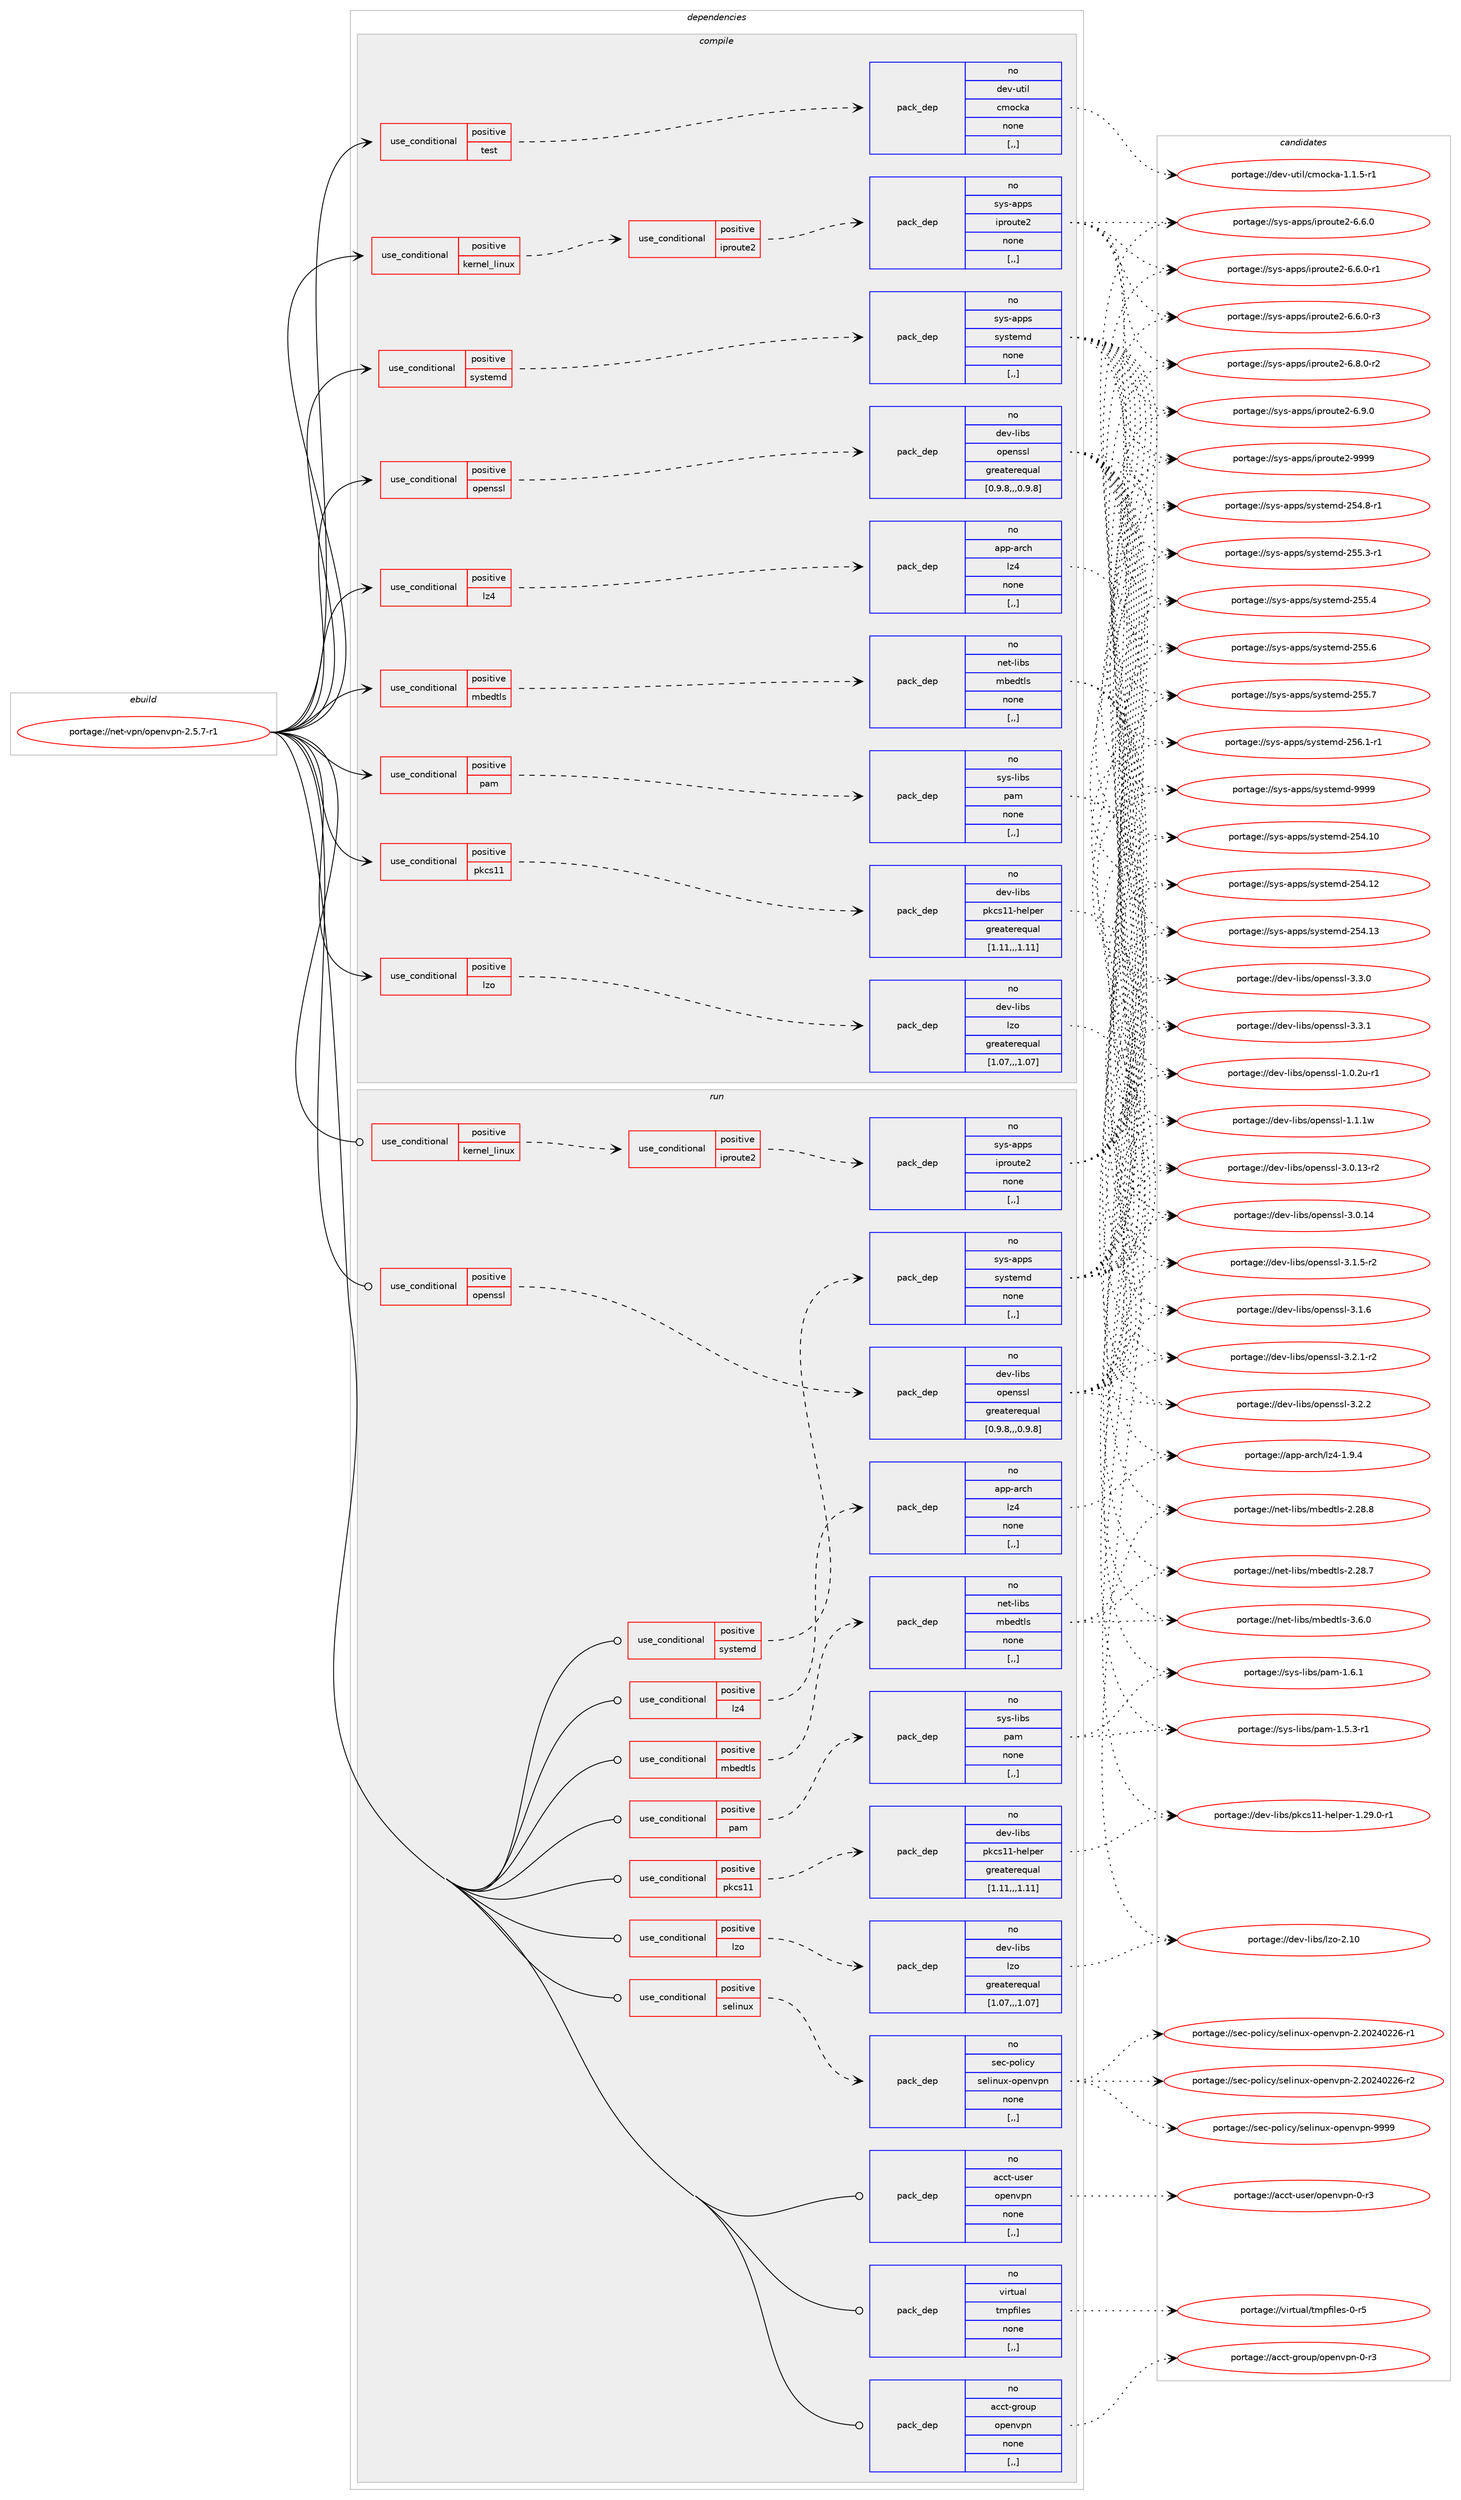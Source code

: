 digraph prolog {

# *************
# Graph options
# *************

newrank=true;
concentrate=true;
compound=true;
graph [rankdir=LR,fontname=Helvetica,fontsize=10,ranksep=1.5];#, ranksep=2.5, nodesep=0.2];
edge  [arrowhead=vee];
node  [fontname=Helvetica,fontsize=10];

# **********
# The ebuild
# **********

subgraph cluster_leftcol {
color=gray;
rank=same;
label=<<i>ebuild</i>>;
id [label="portage://net-vpn/openvpn-2.5.7-r1", color=red, width=4, href="../net-vpn/openvpn-2.5.7-r1.svg"];
}

# ****************
# The dependencies
# ****************

subgraph cluster_midcol {
color=gray;
label=<<i>dependencies</i>>;
subgraph cluster_compile {
fillcolor="#eeeeee";
style=filled;
label=<<i>compile</i>>;
subgraph cond99731 {
dependency377729 [label=<<TABLE BORDER="0" CELLBORDER="1" CELLSPACING="0" CELLPADDING="4"><TR><TD ROWSPAN="3" CELLPADDING="10">use_conditional</TD></TR><TR><TD>positive</TD></TR><TR><TD>kernel_linux</TD></TR></TABLE>>, shape=none, color=red];
subgraph cond99732 {
dependency377730 [label=<<TABLE BORDER="0" CELLBORDER="1" CELLSPACING="0" CELLPADDING="4"><TR><TD ROWSPAN="3" CELLPADDING="10">use_conditional</TD></TR><TR><TD>positive</TD></TR><TR><TD>iproute2</TD></TR></TABLE>>, shape=none, color=red];
subgraph pack275272 {
dependency377731 [label=<<TABLE BORDER="0" CELLBORDER="1" CELLSPACING="0" CELLPADDING="4" WIDTH="220"><TR><TD ROWSPAN="6" CELLPADDING="30">pack_dep</TD></TR><TR><TD WIDTH="110">no</TD></TR><TR><TD>sys-apps</TD></TR><TR><TD>iproute2</TD></TR><TR><TD>none</TD></TR><TR><TD>[,,]</TD></TR></TABLE>>, shape=none, color=blue];
}
dependency377730:e -> dependency377731:w [weight=20,style="dashed",arrowhead="vee"];
}
dependency377729:e -> dependency377730:w [weight=20,style="dashed",arrowhead="vee"];
}
id:e -> dependency377729:w [weight=20,style="solid",arrowhead="vee"];
subgraph cond99733 {
dependency377732 [label=<<TABLE BORDER="0" CELLBORDER="1" CELLSPACING="0" CELLPADDING="4"><TR><TD ROWSPAN="3" CELLPADDING="10">use_conditional</TD></TR><TR><TD>positive</TD></TR><TR><TD>lz4</TD></TR></TABLE>>, shape=none, color=red];
subgraph pack275273 {
dependency377733 [label=<<TABLE BORDER="0" CELLBORDER="1" CELLSPACING="0" CELLPADDING="4" WIDTH="220"><TR><TD ROWSPAN="6" CELLPADDING="30">pack_dep</TD></TR><TR><TD WIDTH="110">no</TD></TR><TR><TD>app-arch</TD></TR><TR><TD>lz4</TD></TR><TR><TD>none</TD></TR><TR><TD>[,,]</TD></TR></TABLE>>, shape=none, color=blue];
}
dependency377732:e -> dependency377733:w [weight=20,style="dashed",arrowhead="vee"];
}
id:e -> dependency377732:w [weight=20,style="solid",arrowhead="vee"];
subgraph cond99734 {
dependency377734 [label=<<TABLE BORDER="0" CELLBORDER="1" CELLSPACING="0" CELLPADDING="4"><TR><TD ROWSPAN="3" CELLPADDING="10">use_conditional</TD></TR><TR><TD>positive</TD></TR><TR><TD>lzo</TD></TR></TABLE>>, shape=none, color=red];
subgraph pack275274 {
dependency377735 [label=<<TABLE BORDER="0" CELLBORDER="1" CELLSPACING="0" CELLPADDING="4" WIDTH="220"><TR><TD ROWSPAN="6" CELLPADDING="30">pack_dep</TD></TR><TR><TD WIDTH="110">no</TD></TR><TR><TD>dev-libs</TD></TR><TR><TD>lzo</TD></TR><TR><TD>greaterequal</TD></TR><TR><TD>[1.07,,,1.07]</TD></TR></TABLE>>, shape=none, color=blue];
}
dependency377734:e -> dependency377735:w [weight=20,style="dashed",arrowhead="vee"];
}
id:e -> dependency377734:w [weight=20,style="solid",arrowhead="vee"];
subgraph cond99735 {
dependency377736 [label=<<TABLE BORDER="0" CELLBORDER="1" CELLSPACING="0" CELLPADDING="4"><TR><TD ROWSPAN="3" CELLPADDING="10">use_conditional</TD></TR><TR><TD>positive</TD></TR><TR><TD>mbedtls</TD></TR></TABLE>>, shape=none, color=red];
subgraph pack275275 {
dependency377737 [label=<<TABLE BORDER="0" CELLBORDER="1" CELLSPACING="0" CELLPADDING="4" WIDTH="220"><TR><TD ROWSPAN="6" CELLPADDING="30">pack_dep</TD></TR><TR><TD WIDTH="110">no</TD></TR><TR><TD>net-libs</TD></TR><TR><TD>mbedtls</TD></TR><TR><TD>none</TD></TR><TR><TD>[,,]</TD></TR></TABLE>>, shape=none, color=blue];
}
dependency377736:e -> dependency377737:w [weight=20,style="dashed",arrowhead="vee"];
}
id:e -> dependency377736:w [weight=20,style="solid",arrowhead="vee"];
subgraph cond99736 {
dependency377738 [label=<<TABLE BORDER="0" CELLBORDER="1" CELLSPACING="0" CELLPADDING="4"><TR><TD ROWSPAN="3" CELLPADDING="10">use_conditional</TD></TR><TR><TD>positive</TD></TR><TR><TD>openssl</TD></TR></TABLE>>, shape=none, color=red];
subgraph pack275276 {
dependency377739 [label=<<TABLE BORDER="0" CELLBORDER="1" CELLSPACING="0" CELLPADDING="4" WIDTH="220"><TR><TD ROWSPAN="6" CELLPADDING="30">pack_dep</TD></TR><TR><TD WIDTH="110">no</TD></TR><TR><TD>dev-libs</TD></TR><TR><TD>openssl</TD></TR><TR><TD>greaterequal</TD></TR><TR><TD>[0.9.8,,,0.9.8]</TD></TR></TABLE>>, shape=none, color=blue];
}
dependency377738:e -> dependency377739:w [weight=20,style="dashed",arrowhead="vee"];
}
id:e -> dependency377738:w [weight=20,style="solid",arrowhead="vee"];
subgraph cond99737 {
dependency377740 [label=<<TABLE BORDER="0" CELLBORDER="1" CELLSPACING="0" CELLPADDING="4"><TR><TD ROWSPAN="3" CELLPADDING="10">use_conditional</TD></TR><TR><TD>positive</TD></TR><TR><TD>pam</TD></TR></TABLE>>, shape=none, color=red];
subgraph pack275277 {
dependency377741 [label=<<TABLE BORDER="0" CELLBORDER="1" CELLSPACING="0" CELLPADDING="4" WIDTH="220"><TR><TD ROWSPAN="6" CELLPADDING="30">pack_dep</TD></TR><TR><TD WIDTH="110">no</TD></TR><TR><TD>sys-libs</TD></TR><TR><TD>pam</TD></TR><TR><TD>none</TD></TR><TR><TD>[,,]</TD></TR></TABLE>>, shape=none, color=blue];
}
dependency377740:e -> dependency377741:w [weight=20,style="dashed",arrowhead="vee"];
}
id:e -> dependency377740:w [weight=20,style="solid",arrowhead="vee"];
subgraph cond99738 {
dependency377742 [label=<<TABLE BORDER="0" CELLBORDER="1" CELLSPACING="0" CELLPADDING="4"><TR><TD ROWSPAN="3" CELLPADDING="10">use_conditional</TD></TR><TR><TD>positive</TD></TR><TR><TD>pkcs11</TD></TR></TABLE>>, shape=none, color=red];
subgraph pack275278 {
dependency377743 [label=<<TABLE BORDER="0" CELLBORDER="1" CELLSPACING="0" CELLPADDING="4" WIDTH="220"><TR><TD ROWSPAN="6" CELLPADDING="30">pack_dep</TD></TR><TR><TD WIDTH="110">no</TD></TR><TR><TD>dev-libs</TD></TR><TR><TD>pkcs11-helper</TD></TR><TR><TD>greaterequal</TD></TR><TR><TD>[1.11,,,1.11]</TD></TR></TABLE>>, shape=none, color=blue];
}
dependency377742:e -> dependency377743:w [weight=20,style="dashed",arrowhead="vee"];
}
id:e -> dependency377742:w [weight=20,style="solid",arrowhead="vee"];
subgraph cond99739 {
dependency377744 [label=<<TABLE BORDER="0" CELLBORDER="1" CELLSPACING="0" CELLPADDING="4"><TR><TD ROWSPAN="3" CELLPADDING="10">use_conditional</TD></TR><TR><TD>positive</TD></TR><TR><TD>systemd</TD></TR></TABLE>>, shape=none, color=red];
subgraph pack275279 {
dependency377745 [label=<<TABLE BORDER="0" CELLBORDER="1" CELLSPACING="0" CELLPADDING="4" WIDTH="220"><TR><TD ROWSPAN="6" CELLPADDING="30">pack_dep</TD></TR><TR><TD WIDTH="110">no</TD></TR><TR><TD>sys-apps</TD></TR><TR><TD>systemd</TD></TR><TR><TD>none</TD></TR><TR><TD>[,,]</TD></TR></TABLE>>, shape=none, color=blue];
}
dependency377744:e -> dependency377745:w [weight=20,style="dashed",arrowhead="vee"];
}
id:e -> dependency377744:w [weight=20,style="solid",arrowhead="vee"];
subgraph cond99740 {
dependency377746 [label=<<TABLE BORDER="0" CELLBORDER="1" CELLSPACING="0" CELLPADDING="4"><TR><TD ROWSPAN="3" CELLPADDING="10">use_conditional</TD></TR><TR><TD>positive</TD></TR><TR><TD>test</TD></TR></TABLE>>, shape=none, color=red];
subgraph pack275280 {
dependency377747 [label=<<TABLE BORDER="0" CELLBORDER="1" CELLSPACING="0" CELLPADDING="4" WIDTH="220"><TR><TD ROWSPAN="6" CELLPADDING="30">pack_dep</TD></TR><TR><TD WIDTH="110">no</TD></TR><TR><TD>dev-util</TD></TR><TR><TD>cmocka</TD></TR><TR><TD>none</TD></TR><TR><TD>[,,]</TD></TR></TABLE>>, shape=none, color=blue];
}
dependency377746:e -> dependency377747:w [weight=20,style="dashed",arrowhead="vee"];
}
id:e -> dependency377746:w [weight=20,style="solid",arrowhead="vee"];
}
subgraph cluster_compileandrun {
fillcolor="#eeeeee";
style=filled;
label=<<i>compile and run</i>>;
}
subgraph cluster_run {
fillcolor="#eeeeee";
style=filled;
label=<<i>run</i>>;
subgraph cond99741 {
dependency377748 [label=<<TABLE BORDER="0" CELLBORDER="1" CELLSPACING="0" CELLPADDING="4"><TR><TD ROWSPAN="3" CELLPADDING="10">use_conditional</TD></TR><TR><TD>positive</TD></TR><TR><TD>kernel_linux</TD></TR></TABLE>>, shape=none, color=red];
subgraph cond99742 {
dependency377749 [label=<<TABLE BORDER="0" CELLBORDER="1" CELLSPACING="0" CELLPADDING="4"><TR><TD ROWSPAN="3" CELLPADDING="10">use_conditional</TD></TR><TR><TD>positive</TD></TR><TR><TD>iproute2</TD></TR></TABLE>>, shape=none, color=red];
subgraph pack275281 {
dependency377750 [label=<<TABLE BORDER="0" CELLBORDER="1" CELLSPACING="0" CELLPADDING="4" WIDTH="220"><TR><TD ROWSPAN="6" CELLPADDING="30">pack_dep</TD></TR><TR><TD WIDTH="110">no</TD></TR><TR><TD>sys-apps</TD></TR><TR><TD>iproute2</TD></TR><TR><TD>none</TD></TR><TR><TD>[,,]</TD></TR></TABLE>>, shape=none, color=blue];
}
dependency377749:e -> dependency377750:w [weight=20,style="dashed",arrowhead="vee"];
}
dependency377748:e -> dependency377749:w [weight=20,style="dashed",arrowhead="vee"];
}
id:e -> dependency377748:w [weight=20,style="solid",arrowhead="odot"];
subgraph cond99743 {
dependency377751 [label=<<TABLE BORDER="0" CELLBORDER="1" CELLSPACING="0" CELLPADDING="4"><TR><TD ROWSPAN="3" CELLPADDING="10">use_conditional</TD></TR><TR><TD>positive</TD></TR><TR><TD>lz4</TD></TR></TABLE>>, shape=none, color=red];
subgraph pack275282 {
dependency377752 [label=<<TABLE BORDER="0" CELLBORDER="1" CELLSPACING="0" CELLPADDING="4" WIDTH="220"><TR><TD ROWSPAN="6" CELLPADDING="30">pack_dep</TD></TR><TR><TD WIDTH="110">no</TD></TR><TR><TD>app-arch</TD></TR><TR><TD>lz4</TD></TR><TR><TD>none</TD></TR><TR><TD>[,,]</TD></TR></TABLE>>, shape=none, color=blue];
}
dependency377751:e -> dependency377752:w [weight=20,style="dashed",arrowhead="vee"];
}
id:e -> dependency377751:w [weight=20,style="solid",arrowhead="odot"];
subgraph cond99744 {
dependency377753 [label=<<TABLE BORDER="0" CELLBORDER="1" CELLSPACING="0" CELLPADDING="4"><TR><TD ROWSPAN="3" CELLPADDING="10">use_conditional</TD></TR><TR><TD>positive</TD></TR><TR><TD>lzo</TD></TR></TABLE>>, shape=none, color=red];
subgraph pack275283 {
dependency377754 [label=<<TABLE BORDER="0" CELLBORDER="1" CELLSPACING="0" CELLPADDING="4" WIDTH="220"><TR><TD ROWSPAN="6" CELLPADDING="30">pack_dep</TD></TR><TR><TD WIDTH="110">no</TD></TR><TR><TD>dev-libs</TD></TR><TR><TD>lzo</TD></TR><TR><TD>greaterequal</TD></TR><TR><TD>[1.07,,,1.07]</TD></TR></TABLE>>, shape=none, color=blue];
}
dependency377753:e -> dependency377754:w [weight=20,style="dashed",arrowhead="vee"];
}
id:e -> dependency377753:w [weight=20,style="solid",arrowhead="odot"];
subgraph cond99745 {
dependency377755 [label=<<TABLE BORDER="0" CELLBORDER="1" CELLSPACING="0" CELLPADDING="4"><TR><TD ROWSPAN="3" CELLPADDING="10">use_conditional</TD></TR><TR><TD>positive</TD></TR><TR><TD>mbedtls</TD></TR></TABLE>>, shape=none, color=red];
subgraph pack275284 {
dependency377756 [label=<<TABLE BORDER="0" CELLBORDER="1" CELLSPACING="0" CELLPADDING="4" WIDTH="220"><TR><TD ROWSPAN="6" CELLPADDING="30">pack_dep</TD></TR><TR><TD WIDTH="110">no</TD></TR><TR><TD>net-libs</TD></TR><TR><TD>mbedtls</TD></TR><TR><TD>none</TD></TR><TR><TD>[,,]</TD></TR></TABLE>>, shape=none, color=blue];
}
dependency377755:e -> dependency377756:w [weight=20,style="dashed",arrowhead="vee"];
}
id:e -> dependency377755:w [weight=20,style="solid",arrowhead="odot"];
subgraph cond99746 {
dependency377757 [label=<<TABLE BORDER="0" CELLBORDER="1" CELLSPACING="0" CELLPADDING="4"><TR><TD ROWSPAN="3" CELLPADDING="10">use_conditional</TD></TR><TR><TD>positive</TD></TR><TR><TD>openssl</TD></TR></TABLE>>, shape=none, color=red];
subgraph pack275285 {
dependency377758 [label=<<TABLE BORDER="0" CELLBORDER="1" CELLSPACING="0" CELLPADDING="4" WIDTH="220"><TR><TD ROWSPAN="6" CELLPADDING="30">pack_dep</TD></TR><TR><TD WIDTH="110">no</TD></TR><TR><TD>dev-libs</TD></TR><TR><TD>openssl</TD></TR><TR><TD>greaterequal</TD></TR><TR><TD>[0.9.8,,,0.9.8]</TD></TR></TABLE>>, shape=none, color=blue];
}
dependency377757:e -> dependency377758:w [weight=20,style="dashed",arrowhead="vee"];
}
id:e -> dependency377757:w [weight=20,style="solid",arrowhead="odot"];
subgraph cond99747 {
dependency377759 [label=<<TABLE BORDER="0" CELLBORDER="1" CELLSPACING="0" CELLPADDING="4"><TR><TD ROWSPAN="3" CELLPADDING="10">use_conditional</TD></TR><TR><TD>positive</TD></TR><TR><TD>pam</TD></TR></TABLE>>, shape=none, color=red];
subgraph pack275286 {
dependency377760 [label=<<TABLE BORDER="0" CELLBORDER="1" CELLSPACING="0" CELLPADDING="4" WIDTH="220"><TR><TD ROWSPAN="6" CELLPADDING="30">pack_dep</TD></TR><TR><TD WIDTH="110">no</TD></TR><TR><TD>sys-libs</TD></TR><TR><TD>pam</TD></TR><TR><TD>none</TD></TR><TR><TD>[,,]</TD></TR></TABLE>>, shape=none, color=blue];
}
dependency377759:e -> dependency377760:w [weight=20,style="dashed",arrowhead="vee"];
}
id:e -> dependency377759:w [weight=20,style="solid",arrowhead="odot"];
subgraph cond99748 {
dependency377761 [label=<<TABLE BORDER="0" CELLBORDER="1" CELLSPACING="0" CELLPADDING="4"><TR><TD ROWSPAN="3" CELLPADDING="10">use_conditional</TD></TR><TR><TD>positive</TD></TR><TR><TD>pkcs11</TD></TR></TABLE>>, shape=none, color=red];
subgraph pack275287 {
dependency377762 [label=<<TABLE BORDER="0" CELLBORDER="1" CELLSPACING="0" CELLPADDING="4" WIDTH="220"><TR><TD ROWSPAN="6" CELLPADDING="30">pack_dep</TD></TR><TR><TD WIDTH="110">no</TD></TR><TR><TD>dev-libs</TD></TR><TR><TD>pkcs11-helper</TD></TR><TR><TD>greaterequal</TD></TR><TR><TD>[1.11,,,1.11]</TD></TR></TABLE>>, shape=none, color=blue];
}
dependency377761:e -> dependency377762:w [weight=20,style="dashed",arrowhead="vee"];
}
id:e -> dependency377761:w [weight=20,style="solid",arrowhead="odot"];
subgraph cond99749 {
dependency377763 [label=<<TABLE BORDER="0" CELLBORDER="1" CELLSPACING="0" CELLPADDING="4"><TR><TD ROWSPAN="3" CELLPADDING="10">use_conditional</TD></TR><TR><TD>positive</TD></TR><TR><TD>selinux</TD></TR></TABLE>>, shape=none, color=red];
subgraph pack275288 {
dependency377764 [label=<<TABLE BORDER="0" CELLBORDER="1" CELLSPACING="0" CELLPADDING="4" WIDTH="220"><TR><TD ROWSPAN="6" CELLPADDING="30">pack_dep</TD></TR><TR><TD WIDTH="110">no</TD></TR><TR><TD>sec-policy</TD></TR><TR><TD>selinux-openvpn</TD></TR><TR><TD>none</TD></TR><TR><TD>[,,]</TD></TR></TABLE>>, shape=none, color=blue];
}
dependency377763:e -> dependency377764:w [weight=20,style="dashed",arrowhead="vee"];
}
id:e -> dependency377763:w [weight=20,style="solid",arrowhead="odot"];
subgraph cond99750 {
dependency377765 [label=<<TABLE BORDER="0" CELLBORDER="1" CELLSPACING="0" CELLPADDING="4"><TR><TD ROWSPAN="3" CELLPADDING="10">use_conditional</TD></TR><TR><TD>positive</TD></TR><TR><TD>systemd</TD></TR></TABLE>>, shape=none, color=red];
subgraph pack275289 {
dependency377766 [label=<<TABLE BORDER="0" CELLBORDER="1" CELLSPACING="0" CELLPADDING="4" WIDTH="220"><TR><TD ROWSPAN="6" CELLPADDING="30">pack_dep</TD></TR><TR><TD WIDTH="110">no</TD></TR><TR><TD>sys-apps</TD></TR><TR><TD>systemd</TD></TR><TR><TD>none</TD></TR><TR><TD>[,,]</TD></TR></TABLE>>, shape=none, color=blue];
}
dependency377765:e -> dependency377766:w [weight=20,style="dashed",arrowhead="vee"];
}
id:e -> dependency377765:w [weight=20,style="solid",arrowhead="odot"];
subgraph pack275290 {
dependency377767 [label=<<TABLE BORDER="0" CELLBORDER="1" CELLSPACING="0" CELLPADDING="4" WIDTH="220"><TR><TD ROWSPAN="6" CELLPADDING="30">pack_dep</TD></TR><TR><TD WIDTH="110">no</TD></TR><TR><TD>acct-group</TD></TR><TR><TD>openvpn</TD></TR><TR><TD>none</TD></TR><TR><TD>[,,]</TD></TR></TABLE>>, shape=none, color=blue];
}
id:e -> dependency377767:w [weight=20,style="solid",arrowhead="odot"];
subgraph pack275291 {
dependency377768 [label=<<TABLE BORDER="0" CELLBORDER="1" CELLSPACING="0" CELLPADDING="4" WIDTH="220"><TR><TD ROWSPAN="6" CELLPADDING="30">pack_dep</TD></TR><TR><TD WIDTH="110">no</TD></TR><TR><TD>acct-user</TD></TR><TR><TD>openvpn</TD></TR><TR><TD>none</TD></TR><TR><TD>[,,]</TD></TR></TABLE>>, shape=none, color=blue];
}
id:e -> dependency377768:w [weight=20,style="solid",arrowhead="odot"];
subgraph pack275292 {
dependency377769 [label=<<TABLE BORDER="0" CELLBORDER="1" CELLSPACING="0" CELLPADDING="4" WIDTH="220"><TR><TD ROWSPAN="6" CELLPADDING="30">pack_dep</TD></TR><TR><TD WIDTH="110">no</TD></TR><TR><TD>virtual</TD></TR><TR><TD>tmpfiles</TD></TR><TR><TD>none</TD></TR><TR><TD>[,,]</TD></TR></TABLE>>, shape=none, color=blue];
}
id:e -> dependency377769:w [weight=20,style="solid",arrowhead="odot"];
}
}

# **************
# The candidates
# **************

subgraph cluster_choices {
rank=same;
color=gray;
label=<<i>candidates</i>>;

subgraph choice275272 {
color=black;
nodesep=1;
choice11512111545971121121154710511211411111711610150455446544648 [label="portage://sys-apps/iproute2-6.6.0", color=red, width=4,href="../sys-apps/iproute2-6.6.0.svg"];
choice115121115459711211211547105112114111117116101504554465446484511449 [label="portage://sys-apps/iproute2-6.6.0-r1", color=red, width=4,href="../sys-apps/iproute2-6.6.0-r1.svg"];
choice115121115459711211211547105112114111117116101504554465446484511451 [label="portage://sys-apps/iproute2-6.6.0-r3", color=red, width=4,href="../sys-apps/iproute2-6.6.0-r3.svg"];
choice115121115459711211211547105112114111117116101504554465646484511450 [label="portage://sys-apps/iproute2-6.8.0-r2", color=red, width=4,href="../sys-apps/iproute2-6.8.0-r2.svg"];
choice11512111545971121121154710511211411111711610150455446574648 [label="portage://sys-apps/iproute2-6.9.0", color=red, width=4,href="../sys-apps/iproute2-6.9.0.svg"];
choice115121115459711211211547105112114111117116101504557575757 [label="portage://sys-apps/iproute2-9999", color=red, width=4,href="../sys-apps/iproute2-9999.svg"];
dependency377731:e -> choice11512111545971121121154710511211411111711610150455446544648:w [style=dotted,weight="100"];
dependency377731:e -> choice115121115459711211211547105112114111117116101504554465446484511449:w [style=dotted,weight="100"];
dependency377731:e -> choice115121115459711211211547105112114111117116101504554465446484511451:w [style=dotted,weight="100"];
dependency377731:e -> choice115121115459711211211547105112114111117116101504554465646484511450:w [style=dotted,weight="100"];
dependency377731:e -> choice11512111545971121121154710511211411111711610150455446574648:w [style=dotted,weight="100"];
dependency377731:e -> choice115121115459711211211547105112114111117116101504557575757:w [style=dotted,weight="100"];
}
subgraph choice275273 {
color=black;
nodesep=1;
choice971121124597114991044710812252454946574652 [label="portage://app-arch/lz4-1.9.4", color=red, width=4,href="../app-arch/lz4-1.9.4.svg"];
dependency377733:e -> choice971121124597114991044710812252454946574652:w [style=dotted,weight="100"];
}
subgraph choice275274 {
color=black;
nodesep=1;
choice1001011184510810598115471081221114550464948 [label="portage://dev-libs/lzo-2.10", color=red, width=4,href="../dev-libs/lzo-2.10.svg"];
dependency377735:e -> choice1001011184510810598115471081221114550464948:w [style=dotted,weight="100"];
}
subgraph choice275275 {
color=black;
nodesep=1;
choice1101011164510810598115471099810110011610811545504650564655 [label="portage://net-libs/mbedtls-2.28.7", color=red, width=4,href="../net-libs/mbedtls-2.28.7.svg"];
choice1101011164510810598115471099810110011610811545504650564656 [label="portage://net-libs/mbedtls-2.28.8", color=red, width=4,href="../net-libs/mbedtls-2.28.8.svg"];
choice11010111645108105981154710998101100116108115455146544648 [label="portage://net-libs/mbedtls-3.6.0", color=red, width=4,href="../net-libs/mbedtls-3.6.0.svg"];
dependency377737:e -> choice1101011164510810598115471099810110011610811545504650564655:w [style=dotted,weight="100"];
dependency377737:e -> choice1101011164510810598115471099810110011610811545504650564656:w [style=dotted,weight="100"];
dependency377737:e -> choice11010111645108105981154710998101100116108115455146544648:w [style=dotted,weight="100"];
}
subgraph choice275276 {
color=black;
nodesep=1;
choice1001011184510810598115471111121011101151151084549464846501174511449 [label="portage://dev-libs/openssl-1.0.2u-r1", color=red, width=4,href="../dev-libs/openssl-1.0.2u-r1.svg"];
choice100101118451081059811547111112101110115115108454946494649119 [label="portage://dev-libs/openssl-1.1.1w", color=red, width=4,href="../dev-libs/openssl-1.1.1w.svg"];
choice100101118451081059811547111112101110115115108455146484649514511450 [label="portage://dev-libs/openssl-3.0.13-r2", color=red, width=4,href="../dev-libs/openssl-3.0.13-r2.svg"];
choice10010111845108105981154711111210111011511510845514648464952 [label="portage://dev-libs/openssl-3.0.14", color=red, width=4,href="../dev-libs/openssl-3.0.14.svg"];
choice1001011184510810598115471111121011101151151084551464946534511450 [label="portage://dev-libs/openssl-3.1.5-r2", color=red, width=4,href="../dev-libs/openssl-3.1.5-r2.svg"];
choice100101118451081059811547111112101110115115108455146494654 [label="portage://dev-libs/openssl-3.1.6", color=red, width=4,href="../dev-libs/openssl-3.1.6.svg"];
choice1001011184510810598115471111121011101151151084551465046494511450 [label="portage://dev-libs/openssl-3.2.1-r2", color=red, width=4,href="../dev-libs/openssl-3.2.1-r2.svg"];
choice100101118451081059811547111112101110115115108455146504650 [label="portage://dev-libs/openssl-3.2.2", color=red, width=4,href="../dev-libs/openssl-3.2.2.svg"];
choice100101118451081059811547111112101110115115108455146514648 [label="portage://dev-libs/openssl-3.3.0", color=red, width=4,href="../dev-libs/openssl-3.3.0.svg"];
choice100101118451081059811547111112101110115115108455146514649 [label="portage://dev-libs/openssl-3.3.1", color=red, width=4,href="../dev-libs/openssl-3.3.1.svg"];
dependency377739:e -> choice1001011184510810598115471111121011101151151084549464846501174511449:w [style=dotted,weight="100"];
dependency377739:e -> choice100101118451081059811547111112101110115115108454946494649119:w [style=dotted,weight="100"];
dependency377739:e -> choice100101118451081059811547111112101110115115108455146484649514511450:w [style=dotted,weight="100"];
dependency377739:e -> choice10010111845108105981154711111210111011511510845514648464952:w [style=dotted,weight="100"];
dependency377739:e -> choice1001011184510810598115471111121011101151151084551464946534511450:w [style=dotted,weight="100"];
dependency377739:e -> choice100101118451081059811547111112101110115115108455146494654:w [style=dotted,weight="100"];
dependency377739:e -> choice1001011184510810598115471111121011101151151084551465046494511450:w [style=dotted,weight="100"];
dependency377739:e -> choice100101118451081059811547111112101110115115108455146504650:w [style=dotted,weight="100"];
dependency377739:e -> choice100101118451081059811547111112101110115115108455146514648:w [style=dotted,weight="100"];
dependency377739:e -> choice100101118451081059811547111112101110115115108455146514649:w [style=dotted,weight="100"];
}
subgraph choice275277 {
color=black;
nodesep=1;
choice115121115451081059811547112971094549465346514511449 [label="portage://sys-libs/pam-1.5.3-r1", color=red, width=4,href="../sys-libs/pam-1.5.3-r1.svg"];
choice11512111545108105981154711297109454946544649 [label="portage://sys-libs/pam-1.6.1", color=red, width=4,href="../sys-libs/pam-1.6.1.svg"];
dependency377741:e -> choice115121115451081059811547112971094549465346514511449:w [style=dotted,weight="100"];
dependency377741:e -> choice11512111545108105981154711297109454946544649:w [style=dotted,weight="100"];
}
subgraph choice275278 {
color=black;
nodesep=1;
choice10010111845108105981154711210799115494945104101108112101114454946505746484511449 [label="portage://dev-libs/pkcs11-helper-1.29.0-r1", color=red, width=4,href="../dev-libs/pkcs11-helper-1.29.0-r1.svg"];
dependency377743:e -> choice10010111845108105981154711210799115494945104101108112101114454946505746484511449:w [style=dotted,weight="100"];
}
subgraph choice275279 {
color=black;
nodesep=1;
choice11512111545971121121154711512111511610110910045505352464948 [label="portage://sys-apps/systemd-254.10", color=red, width=4,href="../sys-apps/systemd-254.10.svg"];
choice11512111545971121121154711512111511610110910045505352464950 [label="portage://sys-apps/systemd-254.12", color=red, width=4,href="../sys-apps/systemd-254.12.svg"];
choice11512111545971121121154711512111511610110910045505352464951 [label="portage://sys-apps/systemd-254.13", color=red, width=4,href="../sys-apps/systemd-254.13.svg"];
choice1151211154597112112115471151211151161011091004550535246564511449 [label="portage://sys-apps/systemd-254.8-r1", color=red, width=4,href="../sys-apps/systemd-254.8-r1.svg"];
choice1151211154597112112115471151211151161011091004550535346514511449 [label="portage://sys-apps/systemd-255.3-r1", color=red, width=4,href="../sys-apps/systemd-255.3-r1.svg"];
choice115121115459711211211547115121115116101109100455053534652 [label="portage://sys-apps/systemd-255.4", color=red, width=4,href="../sys-apps/systemd-255.4.svg"];
choice115121115459711211211547115121115116101109100455053534654 [label="portage://sys-apps/systemd-255.6", color=red, width=4,href="../sys-apps/systemd-255.6.svg"];
choice115121115459711211211547115121115116101109100455053534655 [label="portage://sys-apps/systemd-255.7", color=red, width=4,href="../sys-apps/systemd-255.7.svg"];
choice1151211154597112112115471151211151161011091004550535446494511449 [label="portage://sys-apps/systemd-256.1-r1", color=red, width=4,href="../sys-apps/systemd-256.1-r1.svg"];
choice1151211154597112112115471151211151161011091004557575757 [label="portage://sys-apps/systemd-9999", color=red, width=4,href="../sys-apps/systemd-9999.svg"];
dependency377745:e -> choice11512111545971121121154711512111511610110910045505352464948:w [style=dotted,weight="100"];
dependency377745:e -> choice11512111545971121121154711512111511610110910045505352464950:w [style=dotted,weight="100"];
dependency377745:e -> choice11512111545971121121154711512111511610110910045505352464951:w [style=dotted,weight="100"];
dependency377745:e -> choice1151211154597112112115471151211151161011091004550535246564511449:w [style=dotted,weight="100"];
dependency377745:e -> choice1151211154597112112115471151211151161011091004550535346514511449:w [style=dotted,weight="100"];
dependency377745:e -> choice115121115459711211211547115121115116101109100455053534652:w [style=dotted,weight="100"];
dependency377745:e -> choice115121115459711211211547115121115116101109100455053534654:w [style=dotted,weight="100"];
dependency377745:e -> choice115121115459711211211547115121115116101109100455053534655:w [style=dotted,weight="100"];
dependency377745:e -> choice1151211154597112112115471151211151161011091004550535446494511449:w [style=dotted,weight="100"];
dependency377745:e -> choice1151211154597112112115471151211151161011091004557575757:w [style=dotted,weight="100"];
}
subgraph choice275280 {
color=black;
nodesep=1;
choice10010111845117116105108479910911199107974549464946534511449 [label="portage://dev-util/cmocka-1.1.5-r1", color=red, width=4,href="../dev-util/cmocka-1.1.5-r1.svg"];
dependency377747:e -> choice10010111845117116105108479910911199107974549464946534511449:w [style=dotted,weight="100"];
}
subgraph choice275281 {
color=black;
nodesep=1;
choice11512111545971121121154710511211411111711610150455446544648 [label="portage://sys-apps/iproute2-6.6.0", color=red, width=4,href="../sys-apps/iproute2-6.6.0.svg"];
choice115121115459711211211547105112114111117116101504554465446484511449 [label="portage://sys-apps/iproute2-6.6.0-r1", color=red, width=4,href="../sys-apps/iproute2-6.6.0-r1.svg"];
choice115121115459711211211547105112114111117116101504554465446484511451 [label="portage://sys-apps/iproute2-6.6.0-r3", color=red, width=4,href="../sys-apps/iproute2-6.6.0-r3.svg"];
choice115121115459711211211547105112114111117116101504554465646484511450 [label="portage://sys-apps/iproute2-6.8.0-r2", color=red, width=4,href="../sys-apps/iproute2-6.8.0-r2.svg"];
choice11512111545971121121154710511211411111711610150455446574648 [label="portage://sys-apps/iproute2-6.9.0", color=red, width=4,href="../sys-apps/iproute2-6.9.0.svg"];
choice115121115459711211211547105112114111117116101504557575757 [label="portage://sys-apps/iproute2-9999", color=red, width=4,href="../sys-apps/iproute2-9999.svg"];
dependency377750:e -> choice11512111545971121121154710511211411111711610150455446544648:w [style=dotted,weight="100"];
dependency377750:e -> choice115121115459711211211547105112114111117116101504554465446484511449:w [style=dotted,weight="100"];
dependency377750:e -> choice115121115459711211211547105112114111117116101504554465446484511451:w [style=dotted,weight="100"];
dependency377750:e -> choice115121115459711211211547105112114111117116101504554465646484511450:w [style=dotted,weight="100"];
dependency377750:e -> choice11512111545971121121154710511211411111711610150455446574648:w [style=dotted,weight="100"];
dependency377750:e -> choice115121115459711211211547105112114111117116101504557575757:w [style=dotted,weight="100"];
}
subgraph choice275282 {
color=black;
nodesep=1;
choice971121124597114991044710812252454946574652 [label="portage://app-arch/lz4-1.9.4", color=red, width=4,href="../app-arch/lz4-1.9.4.svg"];
dependency377752:e -> choice971121124597114991044710812252454946574652:w [style=dotted,weight="100"];
}
subgraph choice275283 {
color=black;
nodesep=1;
choice1001011184510810598115471081221114550464948 [label="portage://dev-libs/lzo-2.10", color=red, width=4,href="../dev-libs/lzo-2.10.svg"];
dependency377754:e -> choice1001011184510810598115471081221114550464948:w [style=dotted,weight="100"];
}
subgraph choice275284 {
color=black;
nodesep=1;
choice1101011164510810598115471099810110011610811545504650564655 [label="portage://net-libs/mbedtls-2.28.7", color=red, width=4,href="../net-libs/mbedtls-2.28.7.svg"];
choice1101011164510810598115471099810110011610811545504650564656 [label="portage://net-libs/mbedtls-2.28.8", color=red, width=4,href="../net-libs/mbedtls-2.28.8.svg"];
choice11010111645108105981154710998101100116108115455146544648 [label="portage://net-libs/mbedtls-3.6.0", color=red, width=4,href="../net-libs/mbedtls-3.6.0.svg"];
dependency377756:e -> choice1101011164510810598115471099810110011610811545504650564655:w [style=dotted,weight="100"];
dependency377756:e -> choice1101011164510810598115471099810110011610811545504650564656:w [style=dotted,weight="100"];
dependency377756:e -> choice11010111645108105981154710998101100116108115455146544648:w [style=dotted,weight="100"];
}
subgraph choice275285 {
color=black;
nodesep=1;
choice1001011184510810598115471111121011101151151084549464846501174511449 [label="portage://dev-libs/openssl-1.0.2u-r1", color=red, width=4,href="../dev-libs/openssl-1.0.2u-r1.svg"];
choice100101118451081059811547111112101110115115108454946494649119 [label="portage://dev-libs/openssl-1.1.1w", color=red, width=4,href="../dev-libs/openssl-1.1.1w.svg"];
choice100101118451081059811547111112101110115115108455146484649514511450 [label="portage://dev-libs/openssl-3.0.13-r2", color=red, width=4,href="../dev-libs/openssl-3.0.13-r2.svg"];
choice10010111845108105981154711111210111011511510845514648464952 [label="portage://dev-libs/openssl-3.0.14", color=red, width=4,href="../dev-libs/openssl-3.0.14.svg"];
choice1001011184510810598115471111121011101151151084551464946534511450 [label="portage://dev-libs/openssl-3.1.5-r2", color=red, width=4,href="../dev-libs/openssl-3.1.5-r2.svg"];
choice100101118451081059811547111112101110115115108455146494654 [label="portage://dev-libs/openssl-3.1.6", color=red, width=4,href="../dev-libs/openssl-3.1.6.svg"];
choice1001011184510810598115471111121011101151151084551465046494511450 [label="portage://dev-libs/openssl-3.2.1-r2", color=red, width=4,href="../dev-libs/openssl-3.2.1-r2.svg"];
choice100101118451081059811547111112101110115115108455146504650 [label="portage://dev-libs/openssl-3.2.2", color=red, width=4,href="../dev-libs/openssl-3.2.2.svg"];
choice100101118451081059811547111112101110115115108455146514648 [label="portage://dev-libs/openssl-3.3.0", color=red, width=4,href="../dev-libs/openssl-3.3.0.svg"];
choice100101118451081059811547111112101110115115108455146514649 [label="portage://dev-libs/openssl-3.3.1", color=red, width=4,href="../dev-libs/openssl-3.3.1.svg"];
dependency377758:e -> choice1001011184510810598115471111121011101151151084549464846501174511449:w [style=dotted,weight="100"];
dependency377758:e -> choice100101118451081059811547111112101110115115108454946494649119:w [style=dotted,weight="100"];
dependency377758:e -> choice100101118451081059811547111112101110115115108455146484649514511450:w [style=dotted,weight="100"];
dependency377758:e -> choice10010111845108105981154711111210111011511510845514648464952:w [style=dotted,weight="100"];
dependency377758:e -> choice1001011184510810598115471111121011101151151084551464946534511450:w [style=dotted,weight="100"];
dependency377758:e -> choice100101118451081059811547111112101110115115108455146494654:w [style=dotted,weight="100"];
dependency377758:e -> choice1001011184510810598115471111121011101151151084551465046494511450:w [style=dotted,weight="100"];
dependency377758:e -> choice100101118451081059811547111112101110115115108455146504650:w [style=dotted,weight="100"];
dependency377758:e -> choice100101118451081059811547111112101110115115108455146514648:w [style=dotted,weight="100"];
dependency377758:e -> choice100101118451081059811547111112101110115115108455146514649:w [style=dotted,weight="100"];
}
subgraph choice275286 {
color=black;
nodesep=1;
choice115121115451081059811547112971094549465346514511449 [label="portage://sys-libs/pam-1.5.3-r1", color=red, width=4,href="../sys-libs/pam-1.5.3-r1.svg"];
choice11512111545108105981154711297109454946544649 [label="portage://sys-libs/pam-1.6.1", color=red, width=4,href="../sys-libs/pam-1.6.1.svg"];
dependency377760:e -> choice115121115451081059811547112971094549465346514511449:w [style=dotted,weight="100"];
dependency377760:e -> choice11512111545108105981154711297109454946544649:w [style=dotted,weight="100"];
}
subgraph choice275287 {
color=black;
nodesep=1;
choice10010111845108105981154711210799115494945104101108112101114454946505746484511449 [label="portage://dev-libs/pkcs11-helper-1.29.0-r1", color=red, width=4,href="../dev-libs/pkcs11-helper-1.29.0-r1.svg"];
dependency377762:e -> choice10010111845108105981154711210799115494945104101108112101114454946505746484511449:w [style=dotted,weight="100"];
}
subgraph choice275288 {
color=black;
nodesep=1;
choice115101994511211110810599121471151011081051101171204511111210111011811211045504650485052485050544511449 [label="portage://sec-policy/selinux-openvpn-2.20240226-r1", color=red, width=4,href="../sec-policy/selinux-openvpn-2.20240226-r1.svg"];
choice115101994511211110810599121471151011081051101171204511111210111011811211045504650485052485050544511450 [label="portage://sec-policy/selinux-openvpn-2.20240226-r2", color=red, width=4,href="../sec-policy/selinux-openvpn-2.20240226-r2.svg"];
choice11510199451121111081059912147115101108105110117120451111121011101181121104557575757 [label="portage://sec-policy/selinux-openvpn-9999", color=red, width=4,href="../sec-policy/selinux-openvpn-9999.svg"];
dependency377764:e -> choice115101994511211110810599121471151011081051101171204511111210111011811211045504650485052485050544511449:w [style=dotted,weight="100"];
dependency377764:e -> choice115101994511211110810599121471151011081051101171204511111210111011811211045504650485052485050544511450:w [style=dotted,weight="100"];
dependency377764:e -> choice11510199451121111081059912147115101108105110117120451111121011101181121104557575757:w [style=dotted,weight="100"];
}
subgraph choice275289 {
color=black;
nodesep=1;
choice11512111545971121121154711512111511610110910045505352464948 [label="portage://sys-apps/systemd-254.10", color=red, width=4,href="../sys-apps/systemd-254.10.svg"];
choice11512111545971121121154711512111511610110910045505352464950 [label="portage://sys-apps/systemd-254.12", color=red, width=4,href="../sys-apps/systemd-254.12.svg"];
choice11512111545971121121154711512111511610110910045505352464951 [label="portage://sys-apps/systemd-254.13", color=red, width=4,href="../sys-apps/systemd-254.13.svg"];
choice1151211154597112112115471151211151161011091004550535246564511449 [label="portage://sys-apps/systemd-254.8-r1", color=red, width=4,href="../sys-apps/systemd-254.8-r1.svg"];
choice1151211154597112112115471151211151161011091004550535346514511449 [label="portage://sys-apps/systemd-255.3-r1", color=red, width=4,href="../sys-apps/systemd-255.3-r1.svg"];
choice115121115459711211211547115121115116101109100455053534652 [label="portage://sys-apps/systemd-255.4", color=red, width=4,href="../sys-apps/systemd-255.4.svg"];
choice115121115459711211211547115121115116101109100455053534654 [label="portage://sys-apps/systemd-255.6", color=red, width=4,href="../sys-apps/systemd-255.6.svg"];
choice115121115459711211211547115121115116101109100455053534655 [label="portage://sys-apps/systemd-255.7", color=red, width=4,href="../sys-apps/systemd-255.7.svg"];
choice1151211154597112112115471151211151161011091004550535446494511449 [label="portage://sys-apps/systemd-256.1-r1", color=red, width=4,href="../sys-apps/systemd-256.1-r1.svg"];
choice1151211154597112112115471151211151161011091004557575757 [label="portage://sys-apps/systemd-9999", color=red, width=4,href="../sys-apps/systemd-9999.svg"];
dependency377766:e -> choice11512111545971121121154711512111511610110910045505352464948:w [style=dotted,weight="100"];
dependency377766:e -> choice11512111545971121121154711512111511610110910045505352464950:w [style=dotted,weight="100"];
dependency377766:e -> choice11512111545971121121154711512111511610110910045505352464951:w [style=dotted,weight="100"];
dependency377766:e -> choice1151211154597112112115471151211151161011091004550535246564511449:w [style=dotted,weight="100"];
dependency377766:e -> choice1151211154597112112115471151211151161011091004550535346514511449:w [style=dotted,weight="100"];
dependency377766:e -> choice115121115459711211211547115121115116101109100455053534652:w [style=dotted,weight="100"];
dependency377766:e -> choice115121115459711211211547115121115116101109100455053534654:w [style=dotted,weight="100"];
dependency377766:e -> choice115121115459711211211547115121115116101109100455053534655:w [style=dotted,weight="100"];
dependency377766:e -> choice1151211154597112112115471151211151161011091004550535446494511449:w [style=dotted,weight="100"];
dependency377766:e -> choice1151211154597112112115471151211151161011091004557575757:w [style=dotted,weight="100"];
}
subgraph choice275290 {
color=black;
nodesep=1;
choice979999116451031141111171124711111210111011811211045484511451 [label="portage://acct-group/openvpn-0-r3", color=red, width=4,href="../acct-group/openvpn-0-r3.svg"];
dependency377767:e -> choice979999116451031141111171124711111210111011811211045484511451:w [style=dotted,weight="100"];
}
subgraph choice275291 {
color=black;
nodesep=1;
choice979999116451171151011144711111210111011811211045484511451 [label="portage://acct-user/openvpn-0-r3", color=red, width=4,href="../acct-user/openvpn-0-r3.svg"];
dependency377768:e -> choice979999116451171151011144711111210111011811211045484511451:w [style=dotted,weight="100"];
}
subgraph choice275292 {
color=black;
nodesep=1;
choice118105114116117971084711610911210210510810111545484511453 [label="portage://virtual/tmpfiles-0-r5", color=red, width=4,href="../virtual/tmpfiles-0-r5.svg"];
dependency377769:e -> choice118105114116117971084711610911210210510810111545484511453:w [style=dotted,weight="100"];
}
}

}

